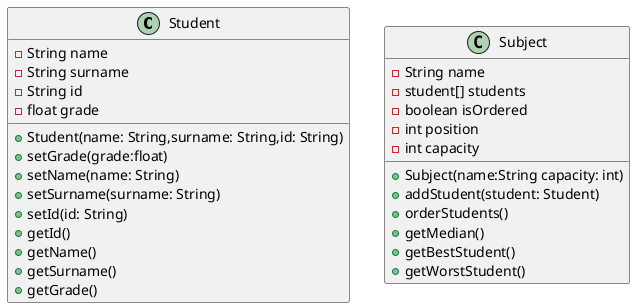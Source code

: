 @startuml
Class Student{
-String name
-String surname
-String id
-float grade
+Student(name: String,surname: String,id: String)
+setGrade(grade:float)
+setName(name: String)
+setSurname(surname: String)
+setId(id: String)
+getId()
+getName()
+getSurname()
+getGrade()
}

Class Subject{
-String name
-student[] students
-boolean isOrdered
-int position
-int capacity
+Subject(name:String capacity: int)
+addStudent(student: Student)
+orderStudents()
+getMedian()
+getBestStudent()
+getWorstStudent()
}
@enduml